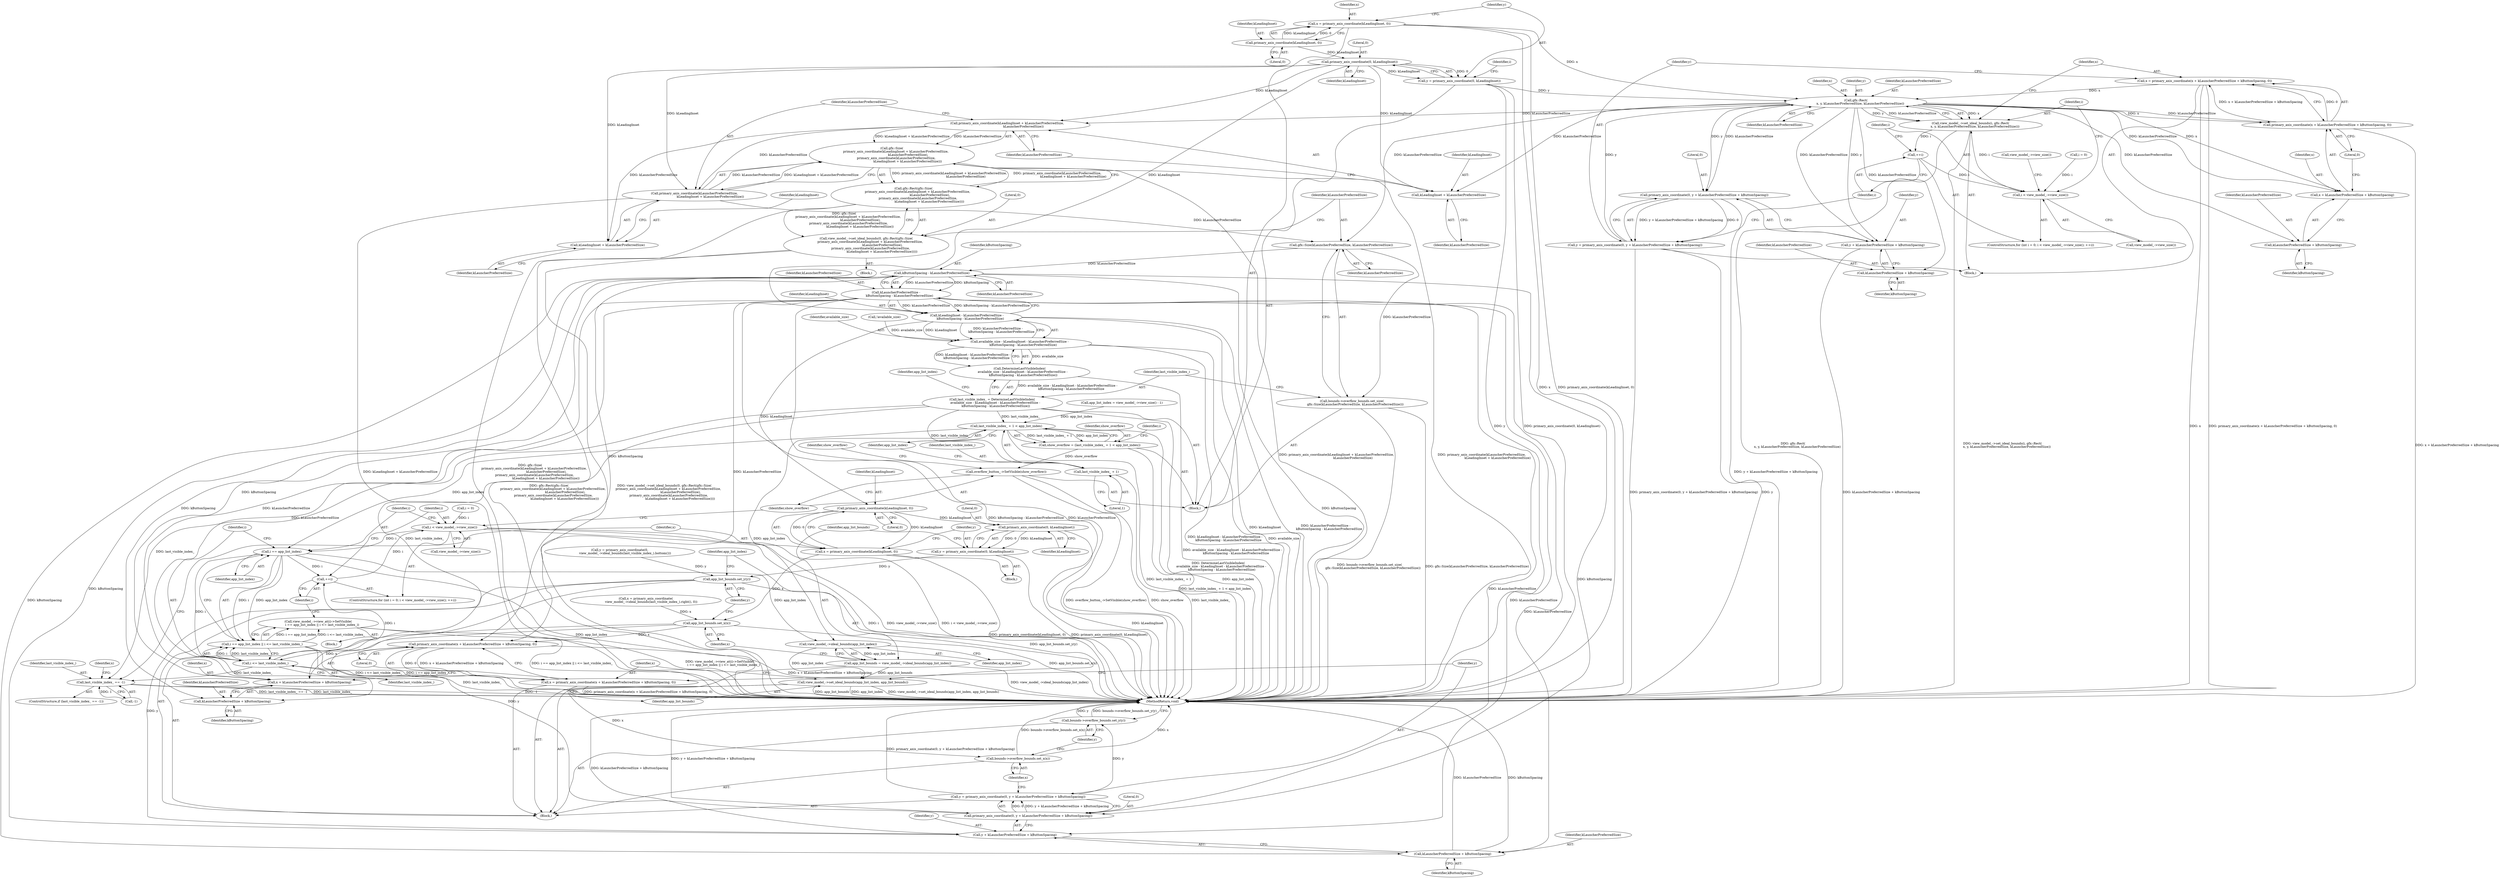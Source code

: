 digraph "1_Chrome_3475f5e448ddf5e48888f3d0563245cc46e3c98b_0@integer" {
"1000143" [label="(Call,x = primary_axis_coordinate(x + kLauncherPreferredSize + kButtonSpacing, 0))"];
"1000145" [label="(Call,primary_axis_coordinate(x + kLauncherPreferredSize + kButtonSpacing, 0))"];
"1000138" [label="(Call,gfx::Rect(\n         x, y, kLauncherPreferredSize, kLauncherPreferredSize))"];
"1000143" [label="(Call,x = primary_axis_coordinate(x + kLauncherPreferredSize + kButtonSpacing, 0))"];
"1000114" [label="(Call,x = primary_axis_coordinate(kLeadingInset, 0))"];
"1000116" [label="(Call,primary_axis_coordinate(kLeadingInset, 0))"];
"1000120" [label="(Call,y = primary_axis_coordinate(0, kLeadingInset))"];
"1000122" [label="(Call,primary_axis_coordinate(0, kLeadingInset))"];
"1000152" [label="(Call,y = primary_axis_coordinate(0, y + kLauncherPreferredSize + kButtonSpacing))"];
"1000154" [label="(Call,primary_axis_coordinate(0, y + kLauncherPreferredSize + kButtonSpacing))"];
"1000136" [label="(Call,view_model_->set_ideal_bounds(i, gfx::Rect(\n         x, y, kLauncherPreferredSize, kLauncherPreferredSize)))"];
"1000133" [label="(Call,++i)"];
"1000130" [label="(Call,i < view_model_->view_size())"];
"1000146" [label="(Call,x + kLauncherPreferredSize + kButtonSpacing)"];
"1000148" [label="(Call,kLauncherPreferredSize + kButtonSpacing)"];
"1000156" [label="(Call,y + kLauncherPreferredSize + kButtonSpacing)"];
"1000158" [label="(Call,kLauncherPreferredSize + kButtonSpacing)"];
"1000170" [label="(Call,primary_axis_coordinate(kLeadingInset + kLauncherPreferredSize,\n                                 kLauncherPreferredSize))"];
"1000169" [label="(Call,gfx::Size(\n        primary_axis_coordinate(kLeadingInset + kLauncherPreferredSize,\n                                 kLauncherPreferredSize),\n         primary_axis_coordinate(kLauncherPreferredSize,\n                                kLeadingInset + kLauncherPreferredSize)))"];
"1000168" [label="(Call,gfx::Rect(gfx::Size(\n        primary_axis_coordinate(kLeadingInset + kLauncherPreferredSize,\n                                 kLauncherPreferredSize),\n         primary_axis_coordinate(kLauncherPreferredSize,\n                                kLeadingInset + kLauncherPreferredSize))))"];
"1000166" [label="(Call,view_model_->set_ideal_bounds(0, gfx::Rect(gfx::Size(\n        primary_axis_coordinate(kLeadingInset + kLauncherPreferredSize,\n                                 kLauncherPreferredSize),\n         primary_axis_coordinate(kLauncherPreferredSize,\n                                kLeadingInset + kLauncherPreferredSize)))))"];
"1000175" [label="(Call,primary_axis_coordinate(kLauncherPreferredSize,\n                                kLeadingInset + kLauncherPreferredSize))"];
"1000181" [label="(Call,gfx::Size(kLauncherPreferredSize, kLauncherPreferredSize))"];
"1000180" [label="(Call,bounds->overflow_bounds.set_size(\n       gfx::Size(kLauncherPreferredSize, kLauncherPreferredSize)))"];
"1000193" [label="(Call,kButtonSpacing - kLauncherPreferredSize)"];
"1000191" [label="(Call,kLauncherPreferredSize -\n       kButtonSpacing - kLauncherPreferredSize)"];
"1000189" [label="(Call,kLeadingInset - kLauncherPreferredSize -\n       kButtonSpacing - kLauncherPreferredSize)"];
"1000187" [label="(Call,available_size - kLeadingInset - kLauncherPreferredSize -\n       kButtonSpacing - kLauncherPreferredSize)"];
"1000186" [label="(Call,DetermineLastVisibleIndex(\n      available_size - kLeadingInset - kLauncherPreferredSize -\n       kButtonSpacing - kLauncherPreferredSize))"];
"1000184" [label="(Call,last_visible_index_ = DetermineLastVisibleIndex(\n      available_size - kLeadingInset - kLauncherPreferredSize -\n       kButtonSpacing - kLauncherPreferredSize))"];
"1000205" [label="(Call,last_visible_index_ + 1 < app_list_index)"];
"1000203" [label="(Call,show_overflow = (last_visible_index_ + 1 < app_list_index))"];
"1000229" [label="(Call,overflow_button_->SetVisible(show_overflow))"];
"1000223" [label="(Call,i == app_list_index)"];
"1000218" [label="(Call,++i)"];
"1000215" [label="(Call,i < view_model_->view_size())"];
"1000222" [label="(Call,i == app_list_index || i <= last_visible_index_)"];
"1000221" [label="(Call,view_model_->view_at(i)->SetVisible(\n        i == app_list_index || i <= last_visible_index_))"];
"1000226" [label="(Call,i <= last_visible_index_)"];
"1000238" [label="(Call,last_visible_index_ == -1)"];
"1000268" [label="(Call,view_model_->ideal_bounds(app_list_index))"];
"1000266" [label="(Call,app_list_bounds = view_model_->ideal_bounds(app_list_index))"];
"1000274" [label="(Call,view_model_->set_ideal_bounds(app_list_index, app_list_bounds))"];
"1000206" [label="(Call,last_visible_index_ + 1)"];
"1000245" [label="(Call,primary_axis_coordinate(kLeadingInset, 0))"];
"1000243" [label="(Call,x = primary_axis_coordinate(kLeadingInset, 0))"];
"1000270" [label="(Call,app_list_bounds.set_x(x))"];
"1000279" [label="(Call,primary_axis_coordinate(x + kLauncherPreferredSize + kButtonSpacing, 0))"];
"1000277" [label="(Call,x = primary_axis_coordinate(x + kLauncherPreferredSize + kButtonSpacing, 0))"];
"1000295" [label="(Call,bounds->overflow_bounds.set_x(x))"];
"1000280" [label="(Call,x + kLauncherPreferredSize + kButtonSpacing)"];
"1000250" [label="(Call,primary_axis_coordinate(0, kLeadingInset))"];
"1000248" [label="(Call,y = primary_axis_coordinate(0, kLeadingInset))"];
"1000272" [label="(Call,app_list_bounds.set_y(y))"];
"1000288" [label="(Call,primary_axis_coordinate(0, y + kLauncherPreferredSize + kButtonSpacing))"];
"1000286" [label="(Call,y = primary_axis_coordinate(0, y + kLauncherPreferredSize + kButtonSpacing))"];
"1000297" [label="(Call,bounds->overflow_bounds.set_y(y))"];
"1000290" [label="(Call,y + kLauncherPreferredSize + kButtonSpacing)"];
"1000282" [label="(Call,kLauncherPreferredSize + kButtonSpacing)"];
"1000292" [label="(Call,kLauncherPreferredSize + kButtonSpacing)"];
"1000177" [label="(Call,kLeadingInset + kLauncherPreferredSize)"];
"1000171" [label="(Call,kLeadingInset + kLauncherPreferredSize)"];
"1000249" [label="(Identifier,y)"];
"1000146" [label="(Call,x + kLauncherPreferredSize + kButtonSpacing)"];
"1000145" [label="(Call,primary_axis_coordinate(x + kLauncherPreferredSize + kButtonSpacing, 0))"];
"1000242" [label="(Block,)"];
"1000193" [label="(Call,kButtonSpacing - kLauncherPreferredSize)"];
"1000183" [label="(Identifier,kLauncherPreferredSize)"];
"1000186" [label="(Call,DetermineLastVisibleIndex(\n      available_size - kLeadingInset - kLauncherPreferredSize -\n       kButtonSpacing - kLauncherPreferredSize))"];
"1000285" [label="(Literal,0)"];
"1000287" [label="(Identifier,y)"];
"1000170" [label="(Call,primary_axis_coordinate(kLeadingInset + kLauncherPreferredSize,\n                                 kLauncherPreferredSize))"];
"1000150" [label="(Identifier,kButtonSpacing)"];
"1000295" [label="(Call,bounds->overflow_bounds.set_x(x))"];
"1000163" [label="(Call,view_model_->view_size())"];
"1000271" [label="(Identifier,x)"];
"1000166" [label="(Call,view_model_->set_ideal_bounds(0, gfx::Rect(gfx::Size(\n        primary_axis_coordinate(kLeadingInset + kLauncherPreferredSize,\n                                 kLauncherPreferredSize),\n         primary_axis_coordinate(kLauncherPreferredSize,\n                                kLeadingInset + kLauncherPreferredSize)))))"];
"1000181" [label="(Call,gfx::Size(kLauncherPreferredSize, kLauncherPreferredSize))"];
"1000116" [label="(Call,primary_axis_coordinate(kLeadingInset, 0))"];
"1000134" [label="(Identifier,i)"];
"1000294" [label="(Identifier,kButtonSpacing)"];
"1000190" [label="(Identifier,kLeadingInset)"];
"1000194" [label="(Identifier,kButtonSpacing)"];
"1000159" [label="(Identifier,kLauncherPreferredSize)"];
"1000281" [label="(Identifier,x)"];
"1000255" [label="(Call,x = primary_axis_coordinate(\n           view_model_->ideal_bounds(last_visible_index_).right(), 0))"];
"1000225" [label="(Identifier,app_list_index)"];
"1000276" [label="(Identifier,app_list_bounds)"];
"1000188" [label="(Identifier,available_size)"];
"1000158" [label="(Call,kLauncherPreferredSize + kButtonSpacing)"];
"1000213" [label="(Identifier,i)"];
"1000120" [label="(Call,y = primary_axis_coordinate(0, kLeadingInset))"];
"1000215" [label="(Call,i < view_model_->view_size())"];
"1000207" [label="(Identifier,last_visible_index_)"];
"1000251" [label="(Literal,0)"];
"1000179" [label="(Identifier,kLauncherPreferredSize)"];
"1000205" [label="(Call,last_visible_index_ + 1 < app_list_index)"];
"1000279" [label="(Call,primary_axis_coordinate(x + kLauncherPreferredSize + kButtonSpacing, 0))"];
"1000260" [label="(Call,y = primary_axis_coordinate(0,\n           view_model_->ideal_bounds(last_visible_index_).bottom()))"];
"1000154" [label="(Call,primary_axis_coordinate(0, y + kLauncherPreferredSize + kButtonSpacing))"];
"1000133" [label="(Call,++i)"];
"1000139" [label="(Identifier,x)"];
"1000121" [label="(Identifier,y)"];
"1000256" [label="(Identifier,x)"];
"1000130" [label="(Call,i < view_model_->view_size())"];
"1000219" [label="(Identifier,i)"];
"1000283" [label="(Identifier,kLauncherPreferredSize)"];
"1000192" [label="(Identifier,kLauncherPreferredSize)"];
"1000286" [label="(Call,y = primary_axis_coordinate(0, y + kLauncherPreferredSize + kButtonSpacing))"];
"1000277" [label="(Call,x = primary_axis_coordinate(x + kLauncherPreferredSize + kButtonSpacing, 0))"];
"1000240" [label="(Call,-1)"];
"1000278" [label="(Identifier,x)"];
"1000212" [label="(Call,i = 0)"];
"1000189" [label="(Call,kLeadingInset - kLauncherPreferredSize -\n       kButtonSpacing - kLauncherPreferredSize)"];
"1000222" [label="(Call,i == app_list_index || i <= last_visible_index_)"];
"1000237" [label="(ControlStructure,if (last_visible_index_ == -1))"];
"1000296" [label="(Identifier,x)"];
"1000284" [label="(Identifier,kButtonSpacing)"];
"1000175" [label="(Call,primary_axis_coordinate(kLauncherPreferredSize,\n                                kLeadingInset + kLauncherPreferredSize))"];
"1000206" [label="(Call,last_visible_index_ + 1)"];
"1000168" [label="(Call,gfx::Rect(gfx::Size(\n        primary_axis_coordinate(kLeadingInset + kLauncherPreferredSize,\n                                 kLauncherPreferredSize),\n         primary_axis_coordinate(kLauncherPreferredSize,\n                                kLeadingInset + kLauncherPreferredSize))))"];
"1000245" [label="(Call,primary_axis_coordinate(kLeadingInset, 0))"];
"1000269" [label="(Identifier,app_list_index)"];
"1000226" [label="(Call,i <= last_visible_index_)"];
"1000273" [label="(Identifier,y)"];
"1000147" [label="(Identifier,x)"];
"1000230" [label="(Identifier,show_overflow)"];
"1000297" [label="(Call,bounds->overflow_bounds.set_y(y))"];
"1000292" [label="(Call,kLauncherPreferredSize + kButtonSpacing)"];
"1000138" [label="(Call,gfx::Rect(\n         x, y, kLauncherPreferredSize, kLauncherPreferredSize))"];
"1000252" [label="(Identifier,kLeadingInset)"];
"1000229" [label="(Call,overflow_button_->SetVisible(show_overflow))"];
"1000157" [label="(Identifier,y)"];
"1000223" [label="(Call,i == app_list_index)"];
"1000153" [label="(Identifier,y)"];
"1000173" [label="(Identifier,kLauncherPreferredSize)"];
"1000156" [label="(Call,y + kLauncherPreferredSize + kButtonSpacing)"];
"1000291" [label="(Identifier,y)"];
"1000110" [label="(Call,!available_size)"];
"1000210" [label="(ControlStructure,for (int i = 0; i < view_model_->view_size(); ++i))"];
"1000182" [label="(Identifier,kLauncherPreferredSize)"];
"1000290" [label="(Call,y + kLauncherPreferredSize + kButtonSpacing)"];
"1000187" [label="(Call,available_size - kLeadingInset - kLauncherPreferredSize -\n       kButtonSpacing - kLauncherPreferredSize)"];
"1000270" [label="(Call,app_list_bounds.set_x(x))"];
"1000123" [label="(Literal,0)"];
"1000131" [label="(Identifier,i)"];
"1000172" [label="(Identifier,kLeadingInset)"];
"1000140" [label="(Identifier,y)"];
"1000165" [label="(Block,)"];
"1000185" [label="(Identifier,last_visible_index_)"];
"1000209" [label="(Identifier,app_list_index)"];
"1000232" [label="(Identifier,show_overflow)"];
"1000137" [label="(Identifier,i)"];
"1000221" [label="(Call,view_model_->view_at(i)->SetVisible(\n        i == app_list_index || i <= last_visible_index_))"];
"1000282" [label="(Call,kLauncherPreferredSize + kButtonSpacing)"];
"1000122" [label="(Call,primary_axis_coordinate(0, kLeadingInset))"];
"1000155" [label="(Literal,0)"];
"1000247" [label="(Literal,0)"];
"1000204" [label="(Identifier,show_overflow)"];
"1000144" [label="(Identifier,x)"];
"1000218" [label="(Call,++i)"];
"1000124" [label="(Identifier,kLeadingInset)"];
"1000136" [label="(Call,view_model_->set_ideal_bounds(i, gfx::Rect(\n         x, y, kLauncherPreferredSize, kLauncherPreferredSize)))"];
"1000143" [label="(Call,x = primary_axis_coordinate(x + kLauncherPreferredSize + kButtonSpacing, 0))"];
"1000177" [label="(Call,kLeadingInset + kLauncherPreferredSize)"];
"1000293" [label="(Identifier,kLauncherPreferredSize)"];
"1000167" [label="(Literal,0)"];
"1000184" [label="(Call,last_visible_index_ = DetermineLastVisibleIndex(\n      available_size - kLeadingInset - kLauncherPreferredSize -\n       kButtonSpacing - kLauncherPreferredSize))"];
"1000195" [label="(Identifier,kLauncherPreferredSize)"];
"1000174" [label="(Identifier,kLauncherPreferredSize)"];
"1000208" [label="(Literal,1)"];
"1000128" [label="(Identifier,i)"];
"1000267" [label="(Identifier,app_list_bounds)"];
"1000274" [label="(Call,view_model_->set_ideal_bounds(app_list_index, app_list_bounds))"];
"1000298" [label="(Identifier,y)"];
"1000171" [label="(Call,kLeadingInset + kLauncherPreferredSize)"];
"1000191" [label="(Call,kLauncherPreferredSize -\n       kButtonSpacing - kLauncherPreferredSize)"];
"1000238" [label="(Call,last_visible_index_ == -1)"];
"1000149" [label="(Identifier,kLauncherPreferredSize)"];
"1000246" [label="(Identifier,kLeadingInset)"];
"1000151" [label="(Literal,0)"];
"1000216" [label="(Identifier,i)"];
"1000280" [label="(Call,x + kLauncherPreferredSize + kButtonSpacing)"];
"1000141" [label="(Identifier,kLauncherPreferredSize)"];
"1000239" [label="(Identifier,last_visible_index_)"];
"1000272" [label="(Call,app_list_bounds.set_y(y))"];
"1000160" [label="(Identifier,kButtonSpacing)"];
"1000118" [label="(Literal,0)"];
"1000266" [label="(Call,app_list_bounds = view_model_->ideal_bounds(app_list_index))"];
"1000228" [label="(Identifier,last_visible_index_)"];
"1000268" [label="(Call,view_model_->ideal_bounds(app_list_index))"];
"1000203" [label="(Call,show_overflow = (last_visible_index_ + 1 < app_list_index))"];
"1000142" [label="(Identifier,kLauncherPreferredSize)"];
"1000115" [label="(Identifier,x)"];
"1000224" [label="(Identifier,i)"];
"1000233" [label="(Block,)"];
"1000244" [label="(Identifier,x)"];
"1000197" [label="(Call,app_list_index = view_model_->view_size() - 1)"];
"1000248" [label="(Call,y = primary_axis_coordinate(0, kLeadingInset))"];
"1000250" [label="(Call,primary_axis_coordinate(0, kLeadingInset))"];
"1000176" [label="(Identifier,kLauncherPreferredSize)"];
"1000288" [label="(Call,primary_axis_coordinate(0, y + kLauncherPreferredSize + kButtonSpacing))"];
"1000152" [label="(Call,y = primary_axis_coordinate(0, y + kLauncherPreferredSize + kButtonSpacing))"];
"1000114" [label="(Call,x = primary_axis_coordinate(kLeadingInset, 0))"];
"1000275" [label="(Identifier,app_list_index)"];
"1000299" [label="(MethodReturn,void)"];
"1000243" [label="(Call,x = primary_axis_coordinate(kLeadingInset, 0))"];
"1000180" [label="(Call,bounds->overflow_bounds.set_size(\n       gfx::Size(kLauncherPreferredSize, kLauncherPreferredSize)))"];
"1000127" [label="(Call,i = 0)"];
"1000148" [label="(Call,kLauncherPreferredSize + kButtonSpacing)"];
"1000198" [label="(Identifier,app_list_index)"];
"1000125" [label="(ControlStructure,for (int i = 0; i < view_model_->view_size(); ++i))"];
"1000132" [label="(Call,view_model_->view_size())"];
"1000117" [label="(Identifier,kLeadingInset)"];
"1000135" [label="(Block,)"];
"1000289" [label="(Literal,0)"];
"1000178" [label="(Identifier,kLeadingInset)"];
"1000227" [label="(Identifier,i)"];
"1000220" [label="(Block,)"];
"1000169" [label="(Call,gfx::Size(\n        primary_axis_coordinate(kLeadingInset + kLauncherPreferredSize,\n                                 kLauncherPreferredSize),\n         primary_axis_coordinate(kLauncherPreferredSize,\n                                kLeadingInset + kLauncherPreferredSize)))"];
"1000102" [label="(Block,)"];
"1000217" [label="(Call,view_model_->view_size())"];
"1000143" -> "1000135"  [label="AST: "];
"1000143" -> "1000145"  [label="CFG: "];
"1000144" -> "1000143"  [label="AST: "];
"1000145" -> "1000143"  [label="AST: "];
"1000153" -> "1000143"  [label="CFG: "];
"1000143" -> "1000299"  [label="DDG: x"];
"1000143" -> "1000299"  [label="DDG: primary_axis_coordinate(x + kLauncherPreferredSize + kButtonSpacing, 0)"];
"1000143" -> "1000138"  [label="DDG: x"];
"1000145" -> "1000143"  [label="DDG: x + kLauncherPreferredSize + kButtonSpacing"];
"1000145" -> "1000143"  [label="DDG: 0"];
"1000145" -> "1000151"  [label="CFG: "];
"1000146" -> "1000145"  [label="AST: "];
"1000151" -> "1000145"  [label="AST: "];
"1000145" -> "1000299"  [label="DDG: x + kLauncherPreferredSize + kButtonSpacing"];
"1000138" -> "1000145"  [label="DDG: x"];
"1000138" -> "1000145"  [label="DDG: kLauncherPreferredSize"];
"1000138" -> "1000136"  [label="AST: "];
"1000138" -> "1000142"  [label="CFG: "];
"1000139" -> "1000138"  [label="AST: "];
"1000140" -> "1000138"  [label="AST: "];
"1000141" -> "1000138"  [label="AST: "];
"1000142" -> "1000138"  [label="AST: "];
"1000136" -> "1000138"  [label="CFG: "];
"1000138" -> "1000136"  [label="DDG: x"];
"1000138" -> "1000136"  [label="DDG: y"];
"1000138" -> "1000136"  [label="DDG: kLauncherPreferredSize"];
"1000114" -> "1000138"  [label="DDG: x"];
"1000120" -> "1000138"  [label="DDG: y"];
"1000152" -> "1000138"  [label="DDG: y"];
"1000138" -> "1000146"  [label="DDG: x"];
"1000138" -> "1000146"  [label="DDG: kLauncherPreferredSize"];
"1000138" -> "1000148"  [label="DDG: kLauncherPreferredSize"];
"1000138" -> "1000154"  [label="DDG: y"];
"1000138" -> "1000154"  [label="DDG: kLauncherPreferredSize"];
"1000138" -> "1000156"  [label="DDG: y"];
"1000138" -> "1000156"  [label="DDG: kLauncherPreferredSize"];
"1000138" -> "1000158"  [label="DDG: kLauncherPreferredSize"];
"1000138" -> "1000170"  [label="DDG: kLauncherPreferredSize"];
"1000138" -> "1000171"  [label="DDG: kLauncherPreferredSize"];
"1000138" -> "1000181"  [label="DDG: kLauncherPreferredSize"];
"1000114" -> "1000102"  [label="AST: "];
"1000114" -> "1000116"  [label="CFG: "];
"1000115" -> "1000114"  [label="AST: "];
"1000116" -> "1000114"  [label="AST: "];
"1000121" -> "1000114"  [label="CFG: "];
"1000114" -> "1000299"  [label="DDG: x"];
"1000114" -> "1000299"  [label="DDG: primary_axis_coordinate(kLeadingInset, 0)"];
"1000116" -> "1000114"  [label="DDG: kLeadingInset"];
"1000116" -> "1000114"  [label="DDG: 0"];
"1000116" -> "1000118"  [label="CFG: "];
"1000117" -> "1000116"  [label="AST: "];
"1000118" -> "1000116"  [label="AST: "];
"1000116" -> "1000122"  [label="DDG: kLeadingInset"];
"1000120" -> "1000102"  [label="AST: "];
"1000120" -> "1000122"  [label="CFG: "];
"1000121" -> "1000120"  [label="AST: "];
"1000122" -> "1000120"  [label="AST: "];
"1000128" -> "1000120"  [label="CFG: "];
"1000120" -> "1000299"  [label="DDG: y"];
"1000120" -> "1000299"  [label="DDG: primary_axis_coordinate(0, kLeadingInset)"];
"1000122" -> "1000120"  [label="DDG: 0"];
"1000122" -> "1000120"  [label="DDG: kLeadingInset"];
"1000122" -> "1000124"  [label="CFG: "];
"1000123" -> "1000122"  [label="AST: "];
"1000124" -> "1000122"  [label="AST: "];
"1000122" -> "1000170"  [label="DDG: kLeadingInset"];
"1000122" -> "1000171"  [label="DDG: kLeadingInset"];
"1000122" -> "1000175"  [label="DDG: kLeadingInset"];
"1000122" -> "1000177"  [label="DDG: kLeadingInset"];
"1000122" -> "1000189"  [label="DDG: kLeadingInset"];
"1000152" -> "1000135"  [label="AST: "];
"1000152" -> "1000154"  [label="CFG: "];
"1000153" -> "1000152"  [label="AST: "];
"1000154" -> "1000152"  [label="AST: "];
"1000134" -> "1000152"  [label="CFG: "];
"1000152" -> "1000299"  [label="DDG: y"];
"1000152" -> "1000299"  [label="DDG: primary_axis_coordinate(0, y + kLauncherPreferredSize + kButtonSpacing)"];
"1000154" -> "1000152"  [label="DDG: 0"];
"1000154" -> "1000152"  [label="DDG: y + kLauncherPreferredSize + kButtonSpacing"];
"1000154" -> "1000156"  [label="CFG: "];
"1000155" -> "1000154"  [label="AST: "];
"1000156" -> "1000154"  [label="AST: "];
"1000154" -> "1000299"  [label="DDG: y + kLauncherPreferredSize + kButtonSpacing"];
"1000136" -> "1000135"  [label="AST: "];
"1000137" -> "1000136"  [label="AST: "];
"1000144" -> "1000136"  [label="CFG: "];
"1000136" -> "1000299"  [label="DDG: view_model_->set_ideal_bounds(i, gfx::Rect(\n         x, y, kLauncherPreferredSize, kLauncherPreferredSize))"];
"1000136" -> "1000299"  [label="DDG: gfx::Rect(\n         x, y, kLauncherPreferredSize, kLauncherPreferredSize)"];
"1000136" -> "1000133"  [label="DDG: i"];
"1000130" -> "1000136"  [label="DDG: i"];
"1000133" -> "1000125"  [label="AST: "];
"1000133" -> "1000134"  [label="CFG: "];
"1000134" -> "1000133"  [label="AST: "];
"1000131" -> "1000133"  [label="CFG: "];
"1000133" -> "1000130"  [label="DDG: i"];
"1000130" -> "1000125"  [label="AST: "];
"1000130" -> "1000132"  [label="CFG: "];
"1000131" -> "1000130"  [label="AST: "];
"1000132" -> "1000130"  [label="AST: "];
"1000137" -> "1000130"  [label="CFG: "];
"1000163" -> "1000130"  [label="CFG: "];
"1000127" -> "1000130"  [label="DDG: i"];
"1000146" -> "1000148"  [label="CFG: "];
"1000147" -> "1000146"  [label="AST: "];
"1000148" -> "1000146"  [label="AST: "];
"1000151" -> "1000146"  [label="CFG: "];
"1000148" -> "1000150"  [label="CFG: "];
"1000149" -> "1000148"  [label="AST: "];
"1000150" -> "1000148"  [label="AST: "];
"1000156" -> "1000158"  [label="CFG: "];
"1000157" -> "1000156"  [label="AST: "];
"1000158" -> "1000156"  [label="AST: "];
"1000156" -> "1000299"  [label="DDG: kLauncherPreferredSize + kButtonSpacing"];
"1000158" -> "1000160"  [label="CFG: "];
"1000159" -> "1000158"  [label="AST: "];
"1000160" -> "1000158"  [label="AST: "];
"1000170" -> "1000169"  [label="AST: "];
"1000170" -> "1000174"  [label="CFG: "];
"1000171" -> "1000170"  [label="AST: "];
"1000174" -> "1000170"  [label="AST: "];
"1000176" -> "1000170"  [label="CFG: "];
"1000170" -> "1000169"  [label="DDG: kLeadingInset + kLauncherPreferredSize"];
"1000170" -> "1000169"  [label="DDG: kLauncherPreferredSize"];
"1000170" -> "1000175"  [label="DDG: kLauncherPreferredSize"];
"1000170" -> "1000177"  [label="DDG: kLauncherPreferredSize"];
"1000169" -> "1000168"  [label="AST: "];
"1000169" -> "1000175"  [label="CFG: "];
"1000175" -> "1000169"  [label="AST: "];
"1000168" -> "1000169"  [label="CFG: "];
"1000169" -> "1000299"  [label="DDG: primary_axis_coordinate(kLeadingInset + kLauncherPreferredSize,\n                                 kLauncherPreferredSize)"];
"1000169" -> "1000299"  [label="DDG: primary_axis_coordinate(kLauncherPreferredSize,\n                                kLeadingInset + kLauncherPreferredSize)"];
"1000169" -> "1000168"  [label="DDG: primary_axis_coordinate(kLeadingInset + kLauncherPreferredSize,\n                                 kLauncherPreferredSize)"];
"1000169" -> "1000168"  [label="DDG: primary_axis_coordinate(kLauncherPreferredSize,\n                                kLeadingInset + kLauncherPreferredSize)"];
"1000175" -> "1000169"  [label="DDG: kLauncherPreferredSize"];
"1000175" -> "1000169"  [label="DDG: kLeadingInset + kLauncherPreferredSize"];
"1000168" -> "1000166"  [label="AST: "];
"1000166" -> "1000168"  [label="CFG: "];
"1000168" -> "1000299"  [label="DDG: gfx::Size(\n        primary_axis_coordinate(kLeadingInset + kLauncherPreferredSize,\n                                 kLauncherPreferredSize),\n         primary_axis_coordinate(kLauncherPreferredSize,\n                                kLeadingInset + kLauncherPreferredSize))"];
"1000168" -> "1000166"  [label="DDG: gfx::Size(\n        primary_axis_coordinate(kLeadingInset + kLauncherPreferredSize,\n                                 kLauncherPreferredSize),\n         primary_axis_coordinate(kLauncherPreferredSize,\n                                kLeadingInset + kLauncherPreferredSize))"];
"1000166" -> "1000165"  [label="AST: "];
"1000167" -> "1000166"  [label="AST: "];
"1000182" -> "1000166"  [label="CFG: "];
"1000166" -> "1000299"  [label="DDG: gfx::Rect(gfx::Size(\n        primary_axis_coordinate(kLeadingInset + kLauncherPreferredSize,\n                                 kLauncherPreferredSize),\n         primary_axis_coordinate(kLauncherPreferredSize,\n                                kLeadingInset + kLauncherPreferredSize)))"];
"1000166" -> "1000299"  [label="DDG: view_model_->set_ideal_bounds(0, gfx::Rect(gfx::Size(\n        primary_axis_coordinate(kLeadingInset + kLauncherPreferredSize,\n                                 kLauncherPreferredSize),\n         primary_axis_coordinate(kLauncherPreferredSize,\n                                kLeadingInset + kLauncherPreferredSize))))"];
"1000175" -> "1000177"  [label="CFG: "];
"1000176" -> "1000175"  [label="AST: "];
"1000177" -> "1000175"  [label="AST: "];
"1000175" -> "1000299"  [label="DDG: kLeadingInset + kLauncherPreferredSize"];
"1000175" -> "1000181"  [label="DDG: kLauncherPreferredSize"];
"1000181" -> "1000180"  [label="AST: "];
"1000181" -> "1000183"  [label="CFG: "];
"1000182" -> "1000181"  [label="AST: "];
"1000183" -> "1000181"  [label="AST: "];
"1000180" -> "1000181"  [label="CFG: "];
"1000181" -> "1000180"  [label="DDG: kLauncherPreferredSize"];
"1000181" -> "1000193"  [label="DDG: kLauncherPreferredSize"];
"1000180" -> "1000102"  [label="AST: "];
"1000185" -> "1000180"  [label="CFG: "];
"1000180" -> "1000299"  [label="DDG: gfx::Size(kLauncherPreferredSize, kLauncherPreferredSize)"];
"1000180" -> "1000299"  [label="DDG: bounds->overflow_bounds.set_size(\n       gfx::Size(kLauncherPreferredSize, kLauncherPreferredSize))"];
"1000193" -> "1000191"  [label="AST: "];
"1000193" -> "1000195"  [label="CFG: "];
"1000194" -> "1000193"  [label="AST: "];
"1000195" -> "1000193"  [label="AST: "];
"1000191" -> "1000193"  [label="CFG: "];
"1000193" -> "1000299"  [label="DDG: kButtonSpacing"];
"1000193" -> "1000191"  [label="DDG: kLauncherPreferredSize"];
"1000193" -> "1000191"  [label="DDG: kButtonSpacing"];
"1000193" -> "1000279"  [label="DDG: kButtonSpacing"];
"1000193" -> "1000280"  [label="DDG: kButtonSpacing"];
"1000193" -> "1000282"  [label="DDG: kButtonSpacing"];
"1000193" -> "1000288"  [label="DDG: kButtonSpacing"];
"1000193" -> "1000290"  [label="DDG: kButtonSpacing"];
"1000193" -> "1000292"  [label="DDG: kButtonSpacing"];
"1000191" -> "1000189"  [label="AST: "];
"1000192" -> "1000191"  [label="AST: "];
"1000189" -> "1000191"  [label="CFG: "];
"1000191" -> "1000299"  [label="DDG: kButtonSpacing - kLauncherPreferredSize"];
"1000191" -> "1000299"  [label="DDG: kLauncherPreferredSize"];
"1000191" -> "1000189"  [label="DDG: kLauncherPreferredSize"];
"1000191" -> "1000189"  [label="DDG: kButtonSpacing - kLauncherPreferredSize"];
"1000191" -> "1000279"  [label="DDG: kLauncherPreferredSize"];
"1000191" -> "1000280"  [label="DDG: kLauncherPreferredSize"];
"1000191" -> "1000282"  [label="DDG: kLauncherPreferredSize"];
"1000191" -> "1000288"  [label="DDG: kLauncherPreferredSize"];
"1000191" -> "1000290"  [label="DDG: kLauncherPreferredSize"];
"1000191" -> "1000292"  [label="DDG: kLauncherPreferredSize"];
"1000189" -> "1000187"  [label="AST: "];
"1000190" -> "1000189"  [label="AST: "];
"1000187" -> "1000189"  [label="CFG: "];
"1000189" -> "1000299"  [label="DDG: kLeadingInset"];
"1000189" -> "1000299"  [label="DDG: kLauncherPreferredSize -\n       kButtonSpacing - kLauncherPreferredSize"];
"1000189" -> "1000187"  [label="DDG: kLeadingInset"];
"1000189" -> "1000187"  [label="DDG: kLauncherPreferredSize -\n       kButtonSpacing - kLauncherPreferredSize"];
"1000189" -> "1000245"  [label="DDG: kLeadingInset"];
"1000187" -> "1000186"  [label="AST: "];
"1000188" -> "1000187"  [label="AST: "];
"1000186" -> "1000187"  [label="CFG: "];
"1000187" -> "1000299"  [label="DDG: available_size"];
"1000187" -> "1000299"  [label="DDG: kLeadingInset - kLauncherPreferredSize -\n       kButtonSpacing - kLauncherPreferredSize"];
"1000187" -> "1000186"  [label="DDG: available_size"];
"1000187" -> "1000186"  [label="DDG: kLeadingInset - kLauncherPreferredSize -\n       kButtonSpacing - kLauncherPreferredSize"];
"1000110" -> "1000187"  [label="DDG: available_size"];
"1000186" -> "1000184"  [label="AST: "];
"1000184" -> "1000186"  [label="CFG: "];
"1000186" -> "1000299"  [label="DDG: available_size - kLeadingInset - kLauncherPreferredSize -\n       kButtonSpacing - kLauncherPreferredSize"];
"1000186" -> "1000184"  [label="DDG: available_size - kLeadingInset - kLauncherPreferredSize -\n       kButtonSpacing - kLauncherPreferredSize"];
"1000184" -> "1000102"  [label="AST: "];
"1000185" -> "1000184"  [label="AST: "];
"1000198" -> "1000184"  [label="CFG: "];
"1000184" -> "1000299"  [label="DDG: DetermineLastVisibleIndex(\n      available_size - kLeadingInset - kLauncherPreferredSize -\n       kButtonSpacing - kLauncherPreferredSize)"];
"1000184" -> "1000205"  [label="DDG: last_visible_index_"];
"1000184" -> "1000206"  [label="DDG: last_visible_index_"];
"1000184" -> "1000226"  [label="DDG: last_visible_index_"];
"1000184" -> "1000238"  [label="DDG: last_visible_index_"];
"1000205" -> "1000203"  [label="AST: "];
"1000205" -> "1000209"  [label="CFG: "];
"1000206" -> "1000205"  [label="AST: "];
"1000209" -> "1000205"  [label="AST: "];
"1000203" -> "1000205"  [label="CFG: "];
"1000205" -> "1000299"  [label="DDG: last_visible_index_ + 1"];
"1000205" -> "1000299"  [label="DDG: app_list_index"];
"1000205" -> "1000203"  [label="DDG: last_visible_index_ + 1"];
"1000205" -> "1000203"  [label="DDG: app_list_index"];
"1000197" -> "1000205"  [label="DDG: app_list_index"];
"1000205" -> "1000223"  [label="DDG: app_list_index"];
"1000205" -> "1000268"  [label="DDG: app_list_index"];
"1000203" -> "1000102"  [label="AST: "];
"1000204" -> "1000203"  [label="AST: "];
"1000213" -> "1000203"  [label="CFG: "];
"1000203" -> "1000299"  [label="DDG: last_visible_index_ + 1 < app_list_index"];
"1000203" -> "1000229"  [label="DDG: show_overflow"];
"1000229" -> "1000102"  [label="AST: "];
"1000229" -> "1000230"  [label="CFG: "];
"1000230" -> "1000229"  [label="AST: "];
"1000232" -> "1000229"  [label="CFG: "];
"1000229" -> "1000299"  [label="DDG: overflow_button_->SetVisible(show_overflow)"];
"1000229" -> "1000299"  [label="DDG: show_overflow"];
"1000223" -> "1000222"  [label="AST: "];
"1000223" -> "1000225"  [label="CFG: "];
"1000224" -> "1000223"  [label="AST: "];
"1000225" -> "1000223"  [label="AST: "];
"1000227" -> "1000223"  [label="CFG: "];
"1000222" -> "1000223"  [label="CFG: "];
"1000223" -> "1000299"  [label="DDG: app_list_index"];
"1000223" -> "1000218"  [label="DDG: i"];
"1000223" -> "1000222"  [label="DDG: i"];
"1000223" -> "1000222"  [label="DDG: app_list_index"];
"1000215" -> "1000223"  [label="DDG: i"];
"1000223" -> "1000226"  [label="DDG: i"];
"1000223" -> "1000268"  [label="DDG: app_list_index"];
"1000218" -> "1000210"  [label="AST: "];
"1000218" -> "1000219"  [label="CFG: "];
"1000219" -> "1000218"  [label="AST: "];
"1000216" -> "1000218"  [label="CFG: "];
"1000218" -> "1000215"  [label="DDG: i"];
"1000226" -> "1000218"  [label="DDG: i"];
"1000215" -> "1000210"  [label="AST: "];
"1000215" -> "1000217"  [label="CFG: "];
"1000216" -> "1000215"  [label="AST: "];
"1000217" -> "1000215"  [label="AST: "];
"1000224" -> "1000215"  [label="CFG: "];
"1000230" -> "1000215"  [label="CFG: "];
"1000215" -> "1000299"  [label="DDG: i"];
"1000215" -> "1000299"  [label="DDG: view_model_->view_size()"];
"1000215" -> "1000299"  [label="DDG: i < view_model_->view_size()"];
"1000212" -> "1000215"  [label="DDG: i"];
"1000222" -> "1000221"  [label="AST: "];
"1000222" -> "1000226"  [label="CFG: "];
"1000226" -> "1000222"  [label="AST: "];
"1000221" -> "1000222"  [label="CFG: "];
"1000222" -> "1000299"  [label="DDG: i <= last_visible_index_"];
"1000222" -> "1000299"  [label="DDG: i == app_list_index"];
"1000222" -> "1000221"  [label="DDG: i == app_list_index"];
"1000222" -> "1000221"  [label="DDG: i <= last_visible_index_"];
"1000226" -> "1000222"  [label="DDG: i"];
"1000226" -> "1000222"  [label="DDG: last_visible_index_"];
"1000221" -> "1000220"  [label="AST: "];
"1000219" -> "1000221"  [label="CFG: "];
"1000221" -> "1000299"  [label="DDG: view_model_->view_at(i)->SetVisible(\n        i == app_list_index || i <= last_visible_index_)"];
"1000221" -> "1000299"  [label="DDG: i == app_list_index || i <= last_visible_index_"];
"1000226" -> "1000228"  [label="CFG: "];
"1000227" -> "1000226"  [label="AST: "];
"1000228" -> "1000226"  [label="AST: "];
"1000226" -> "1000299"  [label="DDG: last_visible_index_"];
"1000226" -> "1000238"  [label="DDG: last_visible_index_"];
"1000238" -> "1000237"  [label="AST: "];
"1000238" -> "1000240"  [label="CFG: "];
"1000239" -> "1000238"  [label="AST: "];
"1000240" -> "1000238"  [label="AST: "];
"1000244" -> "1000238"  [label="CFG: "];
"1000256" -> "1000238"  [label="CFG: "];
"1000238" -> "1000299"  [label="DDG: last_visible_index_"];
"1000238" -> "1000299"  [label="DDG: -1"];
"1000238" -> "1000299"  [label="DDG: last_visible_index_ == -1"];
"1000240" -> "1000238"  [label="DDG: 1"];
"1000268" -> "1000266"  [label="AST: "];
"1000268" -> "1000269"  [label="CFG: "];
"1000269" -> "1000268"  [label="AST: "];
"1000266" -> "1000268"  [label="CFG: "];
"1000268" -> "1000266"  [label="DDG: app_list_index"];
"1000268" -> "1000274"  [label="DDG: app_list_index"];
"1000266" -> "1000233"  [label="AST: "];
"1000267" -> "1000266"  [label="AST: "];
"1000271" -> "1000266"  [label="CFG: "];
"1000266" -> "1000299"  [label="DDG: view_model_->ideal_bounds(app_list_index)"];
"1000266" -> "1000274"  [label="DDG: app_list_bounds"];
"1000274" -> "1000233"  [label="AST: "];
"1000274" -> "1000276"  [label="CFG: "];
"1000275" -> "1000274"  [label="AST: "];
"1000276" -> "1000274"  [label="AST: "];
"1000278" -> "1000274"  [label="CFG: "];
"1000274" -> "1000299"  [label="DDG: app_list_index"];
"1000274" -> "1000299"  [label="DDG: view_model_->set_ideal_bounds(app_list_index, app_list_bounds)"];
"1000274" -> "1000299"  [label="DDG: app_list_bounds"];
"1000206" -> "1000208"  [label="CFG: "];
"1000207" -> "1000206"  [label="AST: "];
"1000208" -> "1000206"  [label="AST: "];
"1000209" -> "1000206"  [label="CFG: "];
"1000206" -> "1000299"  [label="DDG: last_visible_index_"];
"1000245" -> "1000243"  [label="AST: "];
"1000245" -> "1000247"  [label="CFG: "];
"1000246" -> "1000245"  [label="AST: "];
"1000247" -> "1000245"  [label="AST: "];
"1000243" -> "1000245"  [label="CFG: "];
"1000245" -> "1000243"  [label="DDG: kLeadingInset"];
"1000245" -> "1000243"  [label="DDG: 0"];
"1000245" -> "1000250"  [label="DDG: kLeadingInset"];
"1000243" -> "1000242"  [label="AST: "];
"1000244" -> "1000243"  [label="AST: "];
"1000249" -> "1000243"  [label="CFG: "];
"1000243" -> "1000299"  [label="DDG: primary_axis_coordinate(kLeadingInset, 0)"];
"1000243" -> "1000270"  [label="DDG: x"];
"1000270" -> "1000233"  [label="AST: "];
"1000270" -> "1000271"  [label="CFG: "];
"1000271" -> "1000270"  [label="AST: "];
"1000273" -> "1000270"  [label="CFG: "];
"1000270" -> "1000299"  [label="DDG: app_list_bounds.set_x(x)"];
"1000255" -> "1000270"  [label="DDG: x"];
"1000270" -> "1000279"  [label="DDG: x"];
"1000270" -> "1000280"  [label="DDG: x"];
"1000279" -> "1000277"  [label="AST: "];
"1000279" -> "1000285"  [label="CFG: "];
"1000280" -> "1000279"  [label="AST: "];
"1000285" -> "1000279"  [label="AST: "];
"1000277" -> "1000279"  [label="CFG: "];
"1000279" -> "1000299"  [label="DDG: x + kLauncherPreferredSize + kButtonSpacing"];
"1000279" -> "1000277"  [label="DDG: x + kLauncherPreferredSize + kButtonSpacing"];
"1000279" -> "1000277"  [label="DDG: 0"];
"1000277" -> "1000233"  [label="AST: "];
"1000278" -> "1000277"  [label="AST: "];
"1000287" -> "1000277"  [label="CFG: "];
"1000277" -> "1000299"  [label="DDG: primary_axis_coordinate(x + kLauncherPreferredSize + kButtonSpacing, 0)"];
"1000277" -> "1000295"  [label="DDG: x"];
"1000295" -> "1000233"  [label="AST: "];
"1000295" -> "1000296"  [label="CFG: "];
"1000296" -> "1000295"  [label="AST: "];
"1000298" -> "1000295"  [label="CFG: "];
"1000295" -> "1000299"  [label="DDG: x"];
"1000295" -> "1000299"  [label="DDG: bounds->overflow_bounds.set_x(x)"];
"1000280" -> "1000282"  [label="CFG: "];
"1000281" -> "1000280"  [label="AST: "];
"1000282" -> "1000280"  [label="AST: "];
"1000285" -> "1000280"  [label="CFG: "];
"1000250" -> "1000248"  [label="AST: "];
"1000250" -> "1000252"  [label="CFG: "];
"1000251" -> "1000250"  [label="AST: "];
"1000252" -> "1000250"  [label="AST: "];
"1000248" -> "1000250"  [label="CFG: "];
"1000250" -> "1000299"  [label="DDG: kLeadingInset"];
"1000250" -> "1000248"  [label="DDG: 0"];
"1000250" -> "1000248"  [label="DDG: kLeadingInset"];
"1000248" -> "1000242"  [label="AST: "];
"1000249" -> "1000248"  [label="AST: "];
"1000267" -> "1000248"  [label="CFG: "];
"1000248" -> "1000299"  [label="DDG: primary_axis_coordinate(0, kLeadingInset)"];
"1000248" -> "1000272"  [label="DDG: y"];
"1000272" -> "1000233"  [label="AST: "];
"1000272" -> "1000273"  [label="CFG: "];
"1000273" -> "1000272"  [label="AST: "];
"1000275" -> "1000272"  [label="CFG: "];
"1000272" -> "1000299"  [label="DDG: app_list_bounds.set_y(y)"];
"1000260" -> "1000272"  [label="DDG: y"];
"1000272" -> "1000288"  [label="DDG: y"];
"1000272" -> "1000290"  [label="DDG: y"];
"1000288" -> "1000286"  [label="AST: "];
"1000288" -> "1000290"  [label="CFG: "];
"1000289" -> "1000288"  [label="AST: "];
"1000290" -> "1000288"  [label="AST: "];
"1000286" -> "1000288"  [label="CFG: "];
"1000288" -> "1000299"  [label="DDG: y + kLauncherPreferredSize + kButtonSpacing"];
"1000288" -> "1000286"  [label="DDG: 0"];
"1000288" -> "1000286"  [label="DDG: y + kLauncherPreferredSize + kButtonSpacing"];
"1000286" -> "1000233"  [label="AST: "];
"1000287" -> "1000286"  [label="AST: "];
"1000296" -> "1000286"  [label="CFG: "];
"1000286" -> "1000299"  [label="DDG: primary_axis_coordinate(0, y + kLauncherPreferredSize + kButtonSpacing)"];
"1000286" -> "1000297"  [label="DDG: y"];
"1000297" -> "1000233"  [label="AST: "];
"1000297" -> "1000298"  [label="CFG: "];
"1000298" -> "1000297"  [label="AST: "];
"1000299" -> "1000297"  [label="CFG: "];
"1000297" -> "1000299"  [label="DDG: y"];
"1000297" -> "1000299"  [label="DDG: bounds->overflow_bounds.set_y(y)"];
"1000290" -> "1000292"  [label="CFG: "];
"1000291" -> "1000290"  [label="AST: "];
"1000292" -> "1000290"  [label="AST: "];
"1000290" -> "1000299"  [label="DDG: kLauncherPreferredSize + kButtonSpacing"];
"1000282" -> "1000284"  [label="CFG: "];
"1000283" -> "1000282"  [label="AST: "];
"1000284" -> "1000282"  [label="AST: "];
"1000292" -> "1000294"  [label="CFG: "];
"1000293" -> "1000292"  [label="AST: "];
"1000294" -> "1000292"  [label="AST: "];
"1000292" -> "1000299"  [label="DDG: kButtonSpacing"];
"1000292" -> "1000299"  [label="DDG: kLauncherPreferredSize"];
"1000177" -> "1000179"  [label="CFG: "];
"1000178" -> "1000177"  [label="AST: "];
"1000179" -> "1000177"  [label="AST: "];
"1000171" -> "1000173"  [label="CFG: "];
"1000172" -> "1000171"  [label="AST: "];
"1000173" -> "1000171"  [label="AST: "];
"1000174" -> "1000171"  [label="CFG: "];
}
